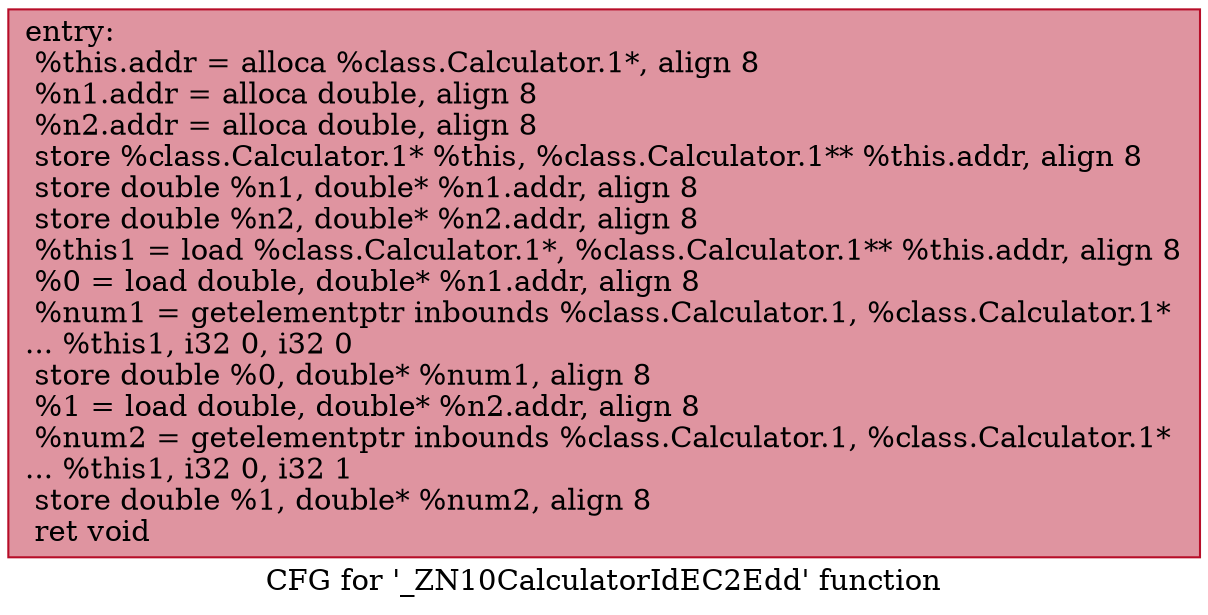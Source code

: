 digraph "CFG for '_ZN10CalculatorIdEC2Edd' function" {
	label="CFG for '_ZN10CalculatorIdEC2Edd' function";

	Node0x55d97c6c9bd0 [shape=record,color="#b70d28ff", style=filled, fillcolor="#b70d2870",label="{entry:\l  %this.addr = alloca %class.Calculator.1*, align 8\l  %n1.addr = alloca double, align 8\l  %n2.addr = alloca double, align 8\l  store %class.Calculator.1* %this, %class.Calculator.1** %this.addr, align 8\l  store double %n1, double* %n1.addr, align 8\l  store double %n2, double* %n2.addr, align 8\l  %this1 = load %class.Calculator.1*, %class.Calculator.1** %this.addr, align 8\l  %0 = load double, double* %n1.addr, align 8\l  %num1 = getelementptr inbounds %class.Calculator.1, %class.Calculator.1*\l... %this1, i32 0, i32 0\l  store double %0, double* %num1, align 8\l  %1 = load double, double* %n2.addr, align 8\l  %num2 = getelementptr inbounds %class.Calculator.1, %class.Calculator.1*\l... %this1, i32 0, i32 1\l  store double %1, double* %num2, align 8\l  ret void\l}"];
}
